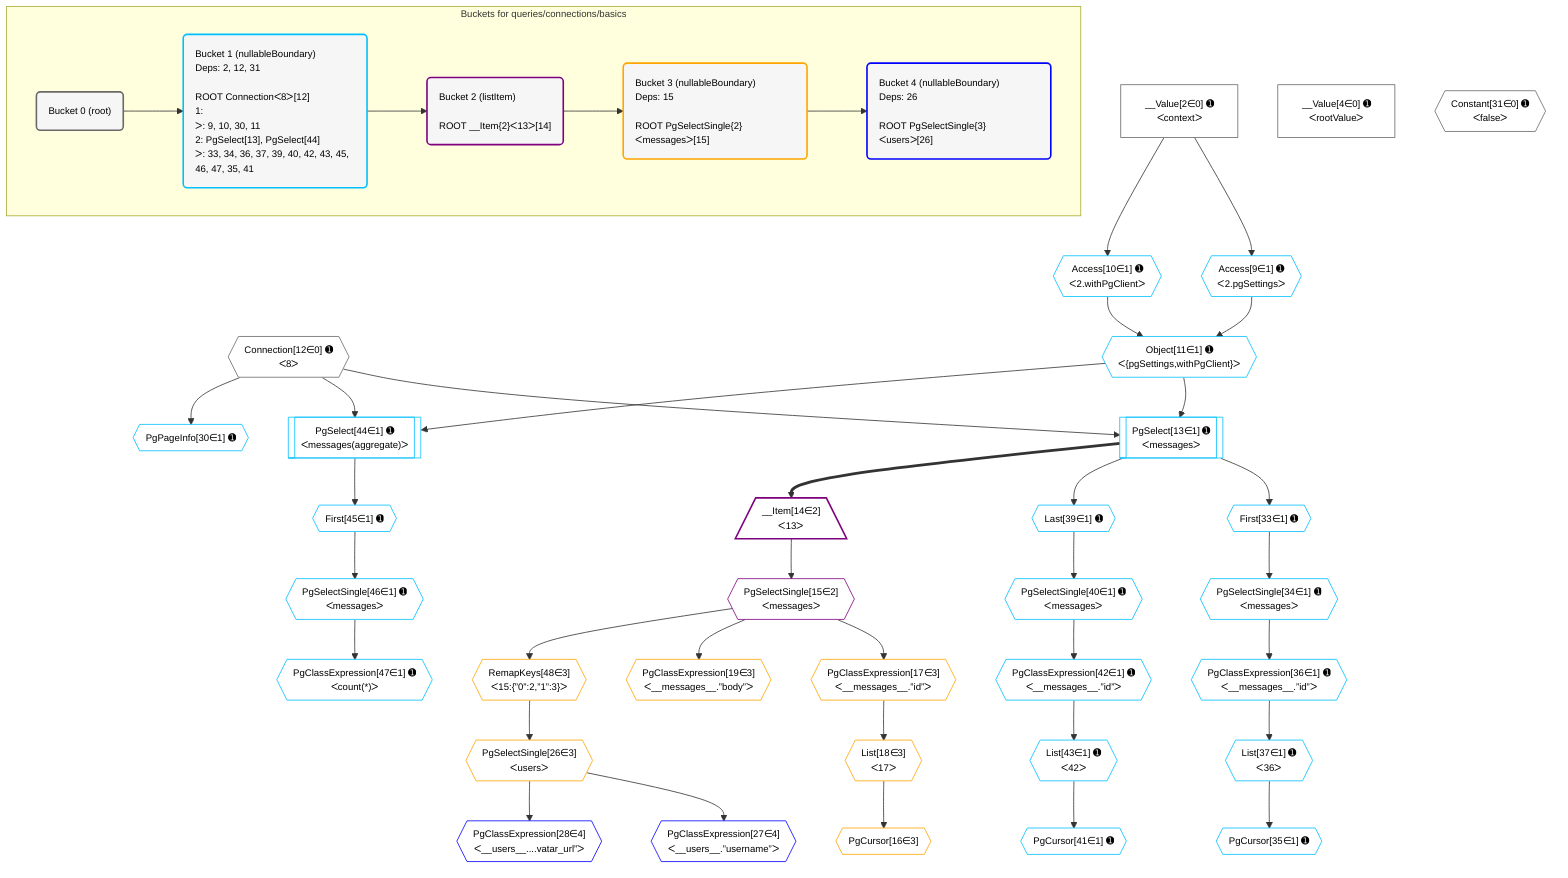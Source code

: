 %%{init: {'themeVariables': { 'fontSize': '12px'}}}%%
graph TD
    classDef path fill:#eee,stroke:#000,color:#000
    classDef plan fill:#fff,stroke-width:1px,color:#000
    classDef itemplan fill:#fff,stroke-width:2px,color:#000
    classDef unbatchedplan fill:#dff,stroke-width:1px,color:#000
    classDef sideeffectplan fill:#fcc,stroke-width:2px,color:#000
    classDef bucket fill:#f6f6f6,color:#000,stroke-width:2px,text-align:left


    %% plan dependencies
    __Value2["__Value[2∈0] ➊<br />ᐸcontextᐳ"]:::plan
    __Value4["__Value[4∈0] ➊<br />ᐸrootValueᐳ"]:::plan
    Connection12{{"Connection[12∈0] ➊<br />ᐸ8ᐳ"}}:::plan
    Constant31{{"Constant[31∈0] ➊<br />ᐸfalseᐳ"}}:::plan
    Object11{{"Object[11∈1] ➊<br />ᐸ{pgSettings,withPgClient}ᐳ"}}:::plan
    Access9{{"Access[9∈1] ➊<br />ᐸ2.pgSettingsᐳ"}}:::plan
    Access10{{"Access[10∈1] ➊<br />ᐸ2.withPgClientᐳ"}}:::plan
    Access9 & Access10 --> Object11
    PgSelect13[["PgSelect[13∈1] ➊<br />ᐸmessagesᐳ"]]:::plan
    Object11 & Connection12 --> PgSelect13
    PgSelect44[["PgSelect[44∈1] ➊<br />ᐸmessages(aggregate)ᐳ"]]:::plan
    Object11 & Connection12 --> PgSelect44
    __Value2 --> Access9
    __Value2 --> Access10
    PgPageInfo30{{"PgPageInfo[30∈1] ➊"}}:::plan
    Connection12 --> PgPageInfo30
    First33{{"First[33∈1] ➊"}}:::plan
    PgSelect13 --> First33
    PgSelectSingle34{{"PgSelectSingle[34∈1] ➊<br />ᐸmessagesᐳ"}}:::plan
    First33 --> PgSelectSingle34
    PgCursor35{{"PgCursor[35∈1] ➊"}}:::plan
    List37{{"List[37∈1] ➊<br />ᐸ36ᐳ"}}:::plan
    List37 --> PgCursor35
    PgClassExpression36{{"PgClassExpression[36∈1] ➊<br />ᐸ__messages__.”id”ᐳ"}}:::plan
    PgSelectSingle34 --> PgClassExpression36
    PgClassExpression36 --> List37
    Last39{{"Last[39∈1] ➊"}}:::plan
    PgSelect13 --> Last39
    PgSelectSingle40{{"PgSelectSingle[40∈1] ➊<br />ᐸmessagesᐳ"}}:::plan
    Last39 --> PgSelectSingle40
    PgCursor41{{"PgCursor[41∈1] ➊"}}:::plan
    List43{{"List[43∈1] ➊<br />ᐸ42ᐳ"}}:::plan
    List43 --> PgCursor41
    PgClassExpression42{{"PgClassExpression[42∈1] ➊<br />ᐸ__messages__.”id”ᐳ"}}:::plan
    PgSelectSingle40 --> PgClassExpression42
    PgClassExpression42 --> List43
    First45{{"First[45∈1] ➊"}}:::plan
    PgSelect44 --> First45
    PgSelectSingle46{{"PgSelectSingle[46∈1] ➊<br />ᐸmessagesᐳ"}}:::plan
    First45 --> PgSelectSingle46
    PgClassExpression47{{"PgClassExpression[47∈1] ➊<br />ᐸcount(*)ᐳ"}}:::plan
    PgSelectSingle46 --> PgClassExpression47
    __Item14[/"__Item[14∈2]<br />ᐸ13ᐳ"\]:::itemplan
    PgSelect13 ==> __Item14
    PgSelectSingle15{{"PgSelectSingle[15∈2]<br />ᐸmessagesᐳ"}}:::plan
    __Item14 --> PgSelectSingle15
    PgCursor16{{"PgCursor[16∈3]"}}:::plan
    List18{{"List[18∈3]<br />ᐸ17ᐳ"}}:::plan
    List18 --> PgCursor16
    PgClassExpression17{{"PgClassExpression[17∈3]<br />ᐸ__messages__.”id”ᐳ"}}:::plan
    PgSelectSingle15 --> PgClassExpression17
    PgClassExpression17 --> List18
    PgClassExpression19{{"PgClassExpression[19∈3]<br />ᐸ__messages__.”body”ᐳ"}}:::plan
    PgSelectSingle15 --> PgClassExpression19
    PgSelectSingle26{{"PgSelectSingle[26∈3]<br />ᐸusersᐳ"}}:::plan
    RemapKeys48{{"RemapKeys[48∈3]<br />ᐸ15:{”0”:2,”1”:3}ᐳ"}}:::plan
    RemapKeys48 --> PgSelectSingle26
    PgSelectSingle15 --> RemapKeys48
    PgClassExpression27{{"PgClassExpression[27∈4]<br />ᐸ__users__.”username”ᐳ"}}:::plan
    PgSelectSingle26 --> PgClassExpression27
    PgClassExpression28{{"PgClassExpression[28∈4]<br />ᐸ__users__....vatar_url”ᐳ"}}:::plan
    PgSelectSingle26 --> PgClassExpression28

    %% define steps

    subgraph "Buckets for queries/connections/basics"
    Bucket0("Bucket 0 (root)"):::bucket
    classDef bucket0 stroke:#696969
    class Bucket0,__Value2,__Value4,Connection12,Constant31 bucket0
    Bucket1("Bucket 1 (nullableBoundary)<br />Deps: 2, 12, 31<br /><br />ROOT Connectionᐸ8ᐳ[12]<br />1: <br />ᐳ: 9, 10, 30, 11<br />2: PgSelect[13], PgSelect[44]<br />ᐳ: 33, 34, 36, 37, 39, 40, 42, 43, 45, 46, 47, 35, 41"):::bucket
    classDef bucket1 stroke:#00bfff
    class Bucket1,Access9,Access10,Object11,PgSelect13,PgPageInfo30,First33,PgSelectSingle34,PgCursor35,PgClassExpression36,List37,Last39,PgSelectSingle40,PgCursor41,PgClassExpression42,List43,PgSelect44,First45,PgSelectSingle46,PgClassExpression47 bucket1
    Bucket2("Bucket 2 (listItem)<br /><br />ROOT __Item{2}ᐸ13ᐳ[14]"):::bucket
    classDef bucket2 stroke:#7f007f
    class Bucket2,__Item14,PgSelectSingle15 bucket2
    Bucket3("Bucket 3 (nullableBoundary)<br />Deps: 15<br /><br />ROOT PgSelectSingle{2}ᐸmessagesᐳ[15]"):::bucket
    classDef bucket3 stroke:#ffa500
    class Bucket3,PgCursor16,PgClassExpression17,List18,PgClassExpression19,PgSelectSingle26,RemapKeys48 bucket3
    Bucket4("Bucket 4 (nullableBoundary)<br />Deps: 26<br /><br />ROOT PgSelectSingle{3}ᐸusersᐳ[26]"):::bucket
    classDef bucket4 stroke:#0000ff
    class Bucket4,PgClassExpression27,PgClassExpression28 bucket4
    Bucket0 --> Bucket1
    Bucket1 --> Bucket2
    Bucket2 --> Bucket3
    Bucket3 --> Bucket4
    end